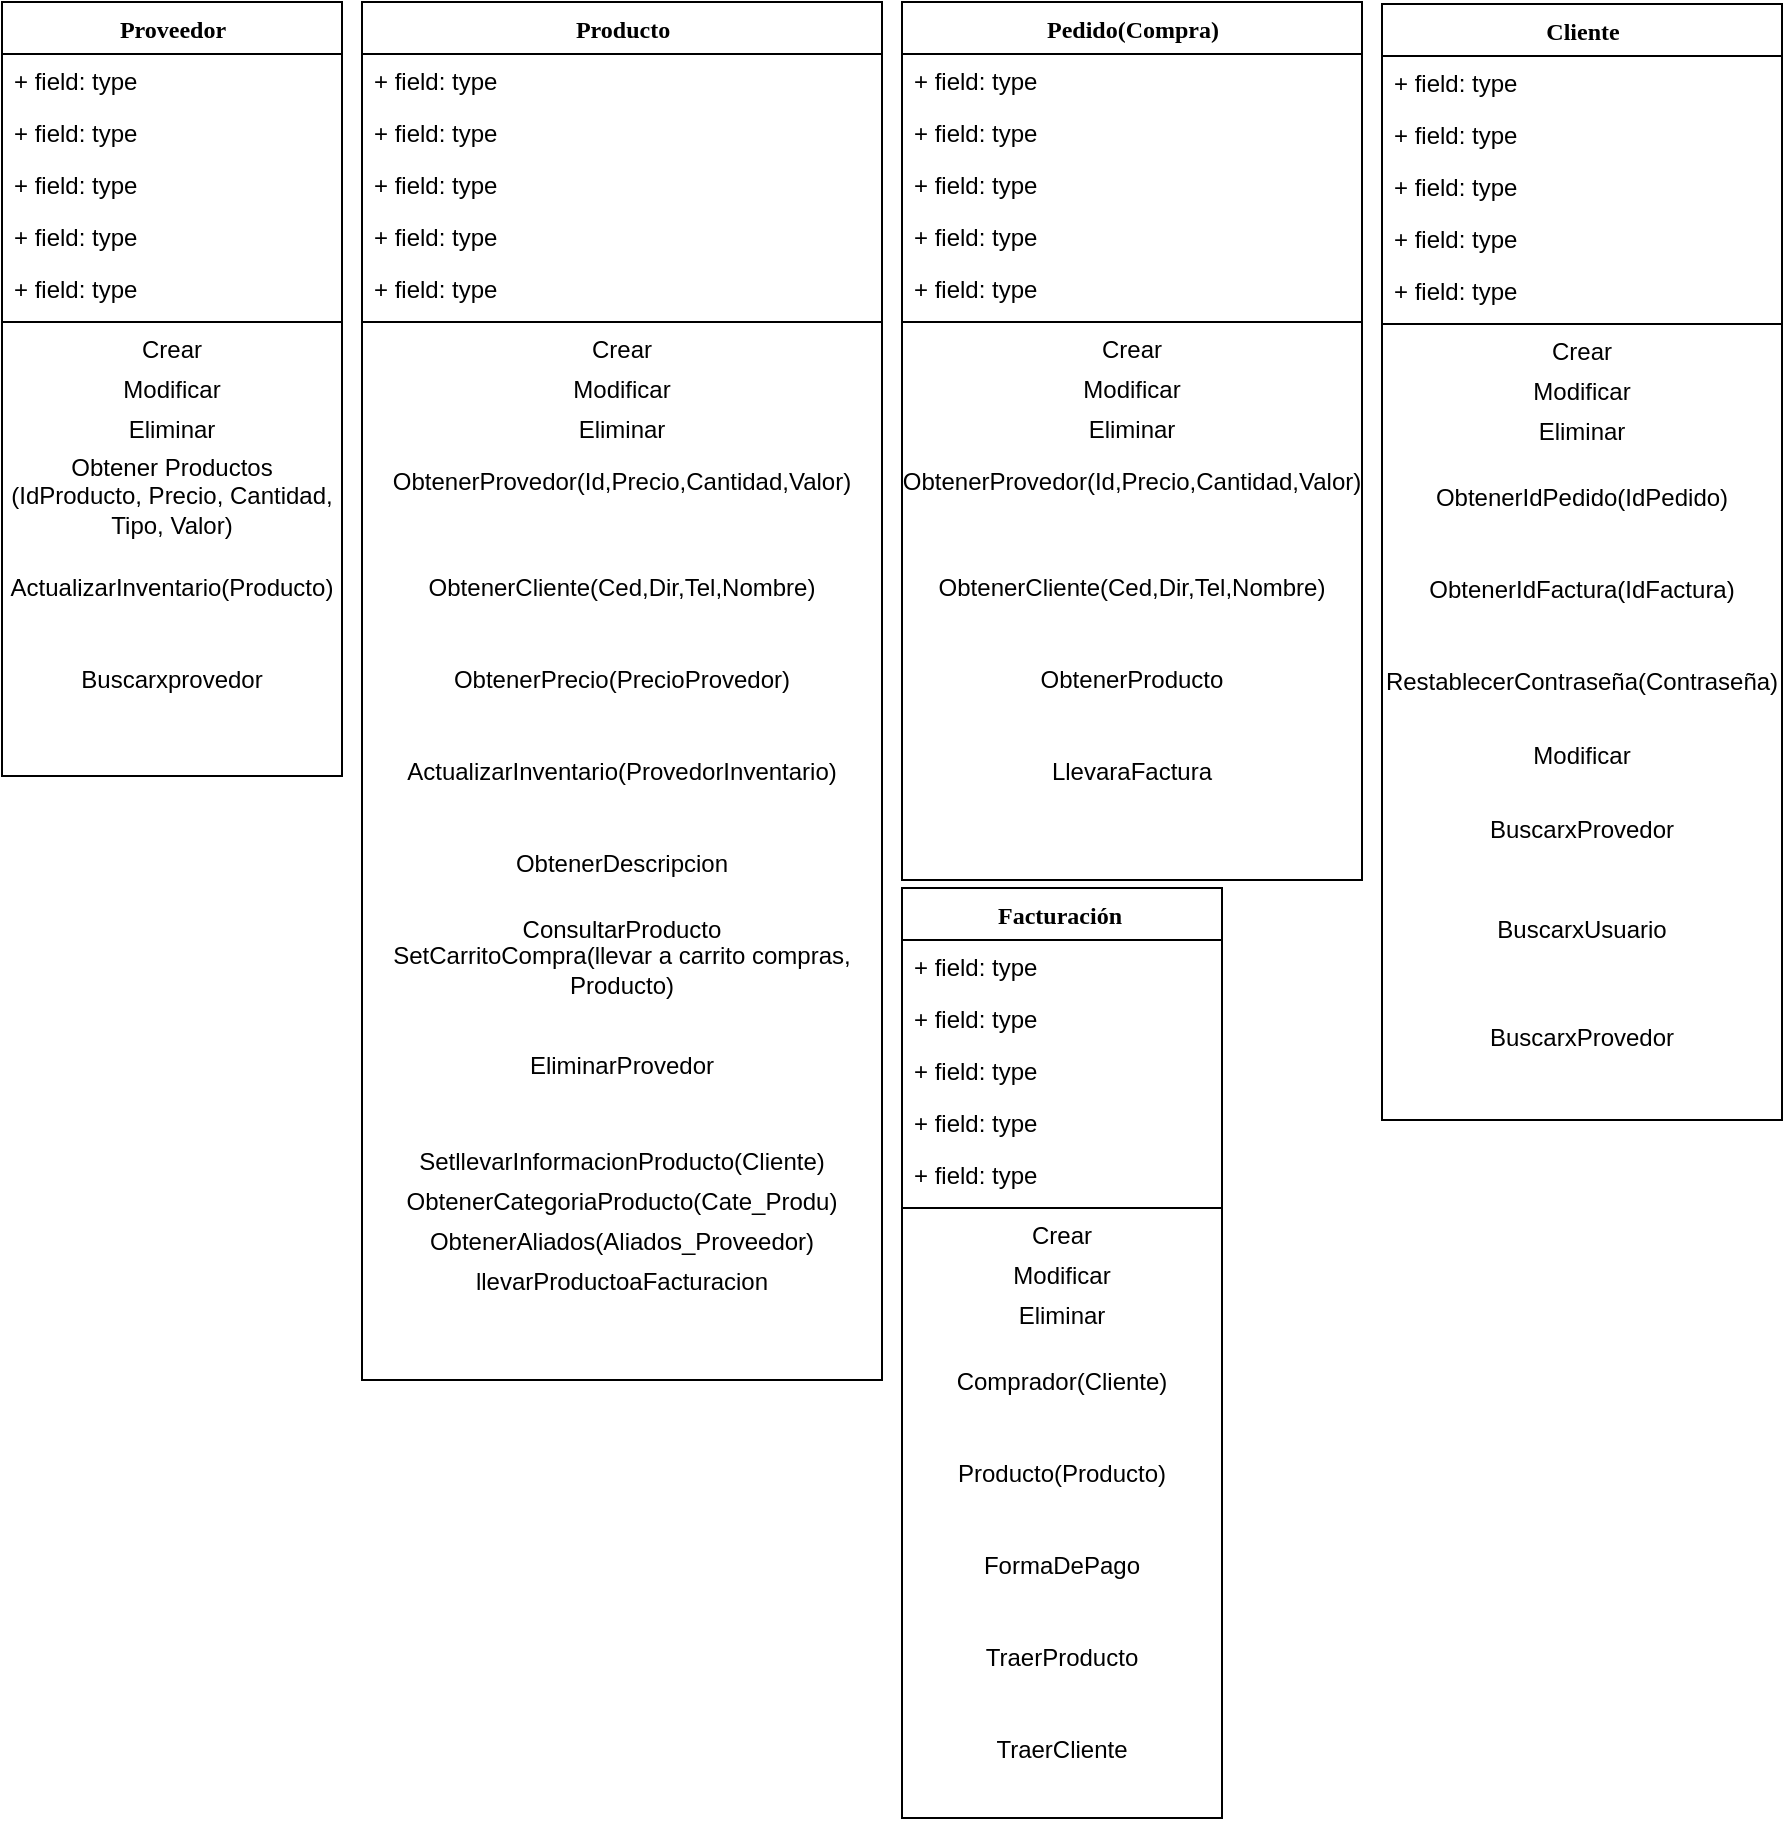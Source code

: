 <mxfile version="10.6.0" type="github"><diagram name="Page-1" id="9f46799a-70d6-7492-0946-bef42562c5a5"><mxGraphModel dx="1264" dy="687" grid="1" gridSize="10" guides="1" tooltips="1" connect="1" arrows="1" fold="1" page="1" pageScale="1" pageWidth="1100" pageHeight="850" background="#ffffff" math="0" shadow="0"><root><mxCell id="0"/><mxCell id="1" parent="0"/><mxCell id="78961159f06e98e8-30" value="Proveedor" style="swimlane;html=1;fontStyle=1;align=center;verticalAlign=top;childLayout=stackLayout;horizontal=1;startSize=26;horizontalStack=0;resizeParent=1;resizeLast=0;collapsible=1;marginBottom=0;swimlaneFillColor=#ffffff;rounded=0;shadow=0;comic=0;labelBackgroundColor=none;strokeColor=#000000;strokeWidth=1;fillColor=none;fontFamily=Verdana;fontSize=12;fontColor=#000000;" parent="1" vertex="1"><mxGeometry x="190" y="81" width="170" height="387" as="geometry"/></mxCell><mxCell id="78961159f06e98e8-31" value="+ field: type" style="text;html=1;strokeColor=none;fillColor=none;align=left;verticalAlign=top;spacingLeft=4;spacingRight=4;whiteSpace=wrap;overflow=hidden;rotatable=0;points=[[0,0.5],[1,0.5]];portConstraint=eastwest;" parent="78961159f06e98e8-30" vertex="1"><mxGeometry y="26" width="170" height="26" as="geometry"/></mxCell><mxCell id="78961159f06e98e8-32" value="+ field: type" style="text;html=1;strokeColor=none;fillColor=none;align=left;verticalAlign=top;spacingLeft=4;spacingRight=4;whiteSpace=wrap;overflow=hidden;rotatable=0;points=[[0,0.5],[1,0.5]];portConstraint=eastwest;" parent="78961159f06e98e8-30" vertex="1"><mxGeometry y="52" width="170" height="26" as="geometry"/></mxCell><mxCell id="78961159f06e98e8-33" value="+ field: type" style="text;html=1;strokeColor=none;fillColor=none;align=left;verticalAlign=top;spacingLeft=4;spacingRight=4;whiteSpace=wrap;overflow=hidden;rotatable=0;points=[[0,0.5],[1,0.5]];portConstraint=eastwest;" parent="78961159f06e98e8-30" vertex="1"><mxGeometry y="78" width="170" height="26" as="geometry"/></mxCell><mxCell id="78961159f06e98e8-34" value="+ field: type" style="text;html=1;strokeColor=none;fillColor=none;align=left;verticalAlign=top;spacingLeft=4;spacingRight=4;whiteSpace=wrap;overflow=hidden;rotatable=0;points=[[0,0.5],[1,0.5]];portConstraint=eastwest;" parent="78961159f06e98e8-30" vertex="1"><mxGeometry y="104" width="170" height="26" as="geometry"/></mxCell><mxCell id="78961159f06e98e8-36" value="+ field: type" style="text;html=1;strokeColor=none;fillColor=none;align=left;verticalAlign=top;spacingLeft=4;spacingRight=4;whiteSpace=wrap;overflow=hidden;rotatable=0;points=[[0,0.5],[1,0.5]];portConstraint=eastwest;" parent="78961159f06e98e8-30" vertex="1"><mxGeometry y="130" width="170" height="26" as="geometry"/></mxCell><mxCell id="78961159f06e98e8-38" value="" style="line;html=1;strokeWidth=1;fillColor=none;align=left;verticalAlign=middle;spacingTop=-1;spacingLeft=3;spacingRight=3;rotatable=0;labelPosition=right;points=[];portConstraint=eastwest;" parent="78961159f06e98e8-30" vertex="1"><mxGeometry y="156" width="170" height="8" as="geometry"/></mxCell><mxCell id="1F3ZZn_DFrRLebrLhPAO-1" value="Crear" style="text;html=1;strokeColor=none;fillColor=none;align=center;verticalAlign=middle;whiteSpace=wrap;rounded=0;" parent="78961159f06e98e8-30" vertex="1"><mxGeometry y="164" width="170" height="20" as="geometry"/></mxCell><mxCell id="1F3ZZn_DFrRLebrLhPAO-2" value="Modificar" style="text;html=1;strokeColor=none;fillColor=none;align=center;verticalAlign=middle;whiteSpace=wrap;rounded=0;" parent="78961159f06e98e8-30" vertex="1"><mxGeometry y="184" width="170" height="20" as="geometry"/></mxCell><mxCell id="1F3ZZn_DFrRLebrLhPAO-10" value="Eliminar" style="text;html=1;strokeColor=none;fillColor=none;align=center;verticalAlign=middle;whiteSpace=wrap;rounded=0;" parent="78961159f06e98e8-30" vertex="1"><mxGeometry y="204" width="170" height="20" as="geometry"/></mxCell><mxCell id="1F3ZZn_DFrRLebrLhPAO-4" value="Obtener Productos (IdProducto, Precio, Cantidad, Tipo, Valor)" style="text;html=1;strokeColor=none;fillColor=none;align=center;verticalAlign=middle;whiteSpace=wrap;rounded=0;" parent="78961159f06e98e8-30" vertex="1"><mxGeometry y="224" width="170" height="46" as="geometry"/></mxCell><mxCell id="pWadRWAF-90wM3f6mrkz-18" value="ActualizarInventario(Producto)" style="text;html=1;strokeColor=none;fillColor=none;align=center;verticalAlign=middle;whiteSpace=wrap;rounded=0;" vertex="1" parent="78961159f06e98e8-30"><mxGeometry y="270" width="170" height="46" as="geometry"/></mxCell><mxCell id="1F3ZZn_DFrRLebrLhPAO-13" value="Pedido(Compra)" style="swimlane;html=1;fontStyle=1;align=center;verticalAlign=top;childLayout=stackLayout;horizontal=1;startSize=26;horizontalStack=0;resizeParent=1;resizeLast=0;collapsible=1;marginBottom=0;swimlaneFillColor=#ffffff;rounded=0;shadow=0;comic=0;labelBackgroundColor=none;strokeColor=#000000;strokeWidth=1;fillColor=none;fontFamily=Verdana;fontSize=12;fontColor=#000000;" parent="1" vertex="1"><mxGeometry x="640" y="81" width="230" height="439" as="geometry"/></mxCell><mxCell id="1F3ZZn_DFrRLebrLhPAO-14" value="+ field: type" style="text;html=1;strokeColor=none;fillColor=none;align=left;verticalAlign=top;spacingLeft=4;spacingRight=4;whiteSpace=wrap;overflow=hidden;rotatable=0;points=[[0,0.5],[1,0.5]];portConstraint=eastwest;" parent="1F3ZZn_DFrRLebrLhPAO-13" vertex="1"><mxGeometry y="26" width="230" height="26" as="geometry"/></mxCell><mxCell id="1F3ZZn_DFrRLebrLhPAO-15" value="+ field: type" style="text;html=1;strokeColor=none;fillColor=none;align=left;verticalAlign=top;spacingLeft=4;spacingRight=4;whiteSpace=wrap;overflow=hidden;rotatable=0;points=[[0,0.5],[1,0.5]];portConstraint=eastwest;" parent="1F3ZZn_DFrRLebrLhPAO-13" vertex="1"><mxGeometry y="52" width="230" height="26" as="geometry"/></mxCell><mxCell id="1F3ZZn_DFrRLebrLhPAO-16" value="+ field: type" style="text;html=1;strokeColor=none;fillColor=none;align=left;verticalAlign=top;spacingLeft=4;spacingRight=4;whiteSpace=wrap;overflow=hidden;rotatable=0;points=[[0,0.5],[1,0.5]];portConstraint=eastwest;" parent="1F3ZZn_DFrRLebrLhPAO-13" vertex="1"><mxGeometry y="78" width="230" height="26" as="geometry"/></mxCell><mxCell id="1F3ZZn_DFrRLebrLhPAO-17" value="+ field: type" style="text;html=1;strokeColor=none;fillColor=none;align=left;verticalAlign=top;spacingLeft=4;spacingRight=4;whiteSpace=wrap;overflow=hidden;rotatable=0;points=[[0,0.5],[1,0.5]];portConstraint=eastwest;" parent="1F3ZZn_DFrRLebrLhPAO-13" vertex="1"><mxGeometry y="104" width="230" height="26" as="geometry"/></mxCell><mxCell id="1F3ZZn_DFrRLebrLhPAO-18" value="+ field: type" style="text;html=1;strokeColor=none;fillColor=none;align=left;verticalAlign=top;spacingLeft=4;spacingRight=4;whiteSpace=wrap;overflow=hidden;rotatable=0;points=[[0,0.5],[1,0.5]];portConstraint=eastwest;" parent="1F3ZZn_DFrRLebrLhPAO-13" vertex="1"><mxGeometry y="130" width="230" height="26" as="geometry"/></mxCell><mxCell id="1F3ZZn_DFrRLebrLhPAO-19" value="" style="line;html=1;strokeWidth=1;fillColor=none;align=left;verticalAlign=middle;spacingTop=-1;spacingLeft=3;spacingRight=3;rotatable=0;labelPosition=right;points=[];portConstraint=eastwest;" parent="1F3ZZn_DFrRLebrLhPAO-13" vertex="1"><mxGeometry y="156" width="230" height="8" as="geometry"/></mxCell><mxCell id="1F3ZZn_DFrRLebrLhPAO-20" value="Crear" style="text;html=1;strokeColor=none;fillColor=none;align=center;verticalAlign=middle;whiteSpace=wrap;rounded=0;" parent="1F3ZZn_DFrRLebrLhPAO-13" vertex="1"><mxGeometry y="164" width="230" height="20" as="geometry"/></mxCell><mxCell id="1F3ZZn_DFrRLebrLhPAO-21" value="Modificar" style="text;html=1;strokeColor=none;fillColor=none;align=center;verticalAlign=middle;whiteSpace=wrap;rounded=0;" parent="1F3ZZn_DFrRLebrLhPAO-13" vertex="1"><mxGeometry y="184" width="230" height="20" as="geometry"/></mxCell><mxCell id="1F3ZZn_DFrRLebrLhPAO-22" value="Eliminar" style="text;html=1;strokeColor=none;fillColor=none;align=center;verticalAlign=middle;whiteSpace=wrap;rounded=0;" parent="1F3ZZn_DFrRLebrLhPAO-13" vertex="1"><mxGeometry y="204" width="230" height="20" as="geometry"/></mxCell><mxCell id="1F3ZZn_DFrRLebrLhPAO-23" value="ObtenerProvedor(Id,Precio,Cantidad,Valor)&lt;br&gt;&lt;br&gt;" style="text;html=1;strokeColor=none;fillColor=none;align=center;verticalAlign=middle;whiteSpace=wrap;rounded=0;" parent="1F3ZZn_DFrRLebrLhPAO-13" vertex="1"><mxGeometry y="224" width="230" height="46" as="geometry"/></mxCell><mxCell id="1F3ZZn_DFrRLebrLhPAO-25" value="ObtenerCliente(Ced,Dir,Tel,Nombre)&lt;br&gt;" style="text;html=1;strokeColor=none;fillColor=none;align=center;verticalAlign=middle;whiteSpace=wrap;rounded=0;" parent="1F3ZZn_DFrRLebrLhPAO-13" vertex="1"><mxGeometry y="270" width="230" height="46" as="geometry"/></mxCell><mxCell id="1F3ZZn_DFrRLebrLhPAO-39" value="ObtenerProducto&lt;br&gt;" style="text;html=1;strokeColor=none;fillColor=none;align=center;verticalAlign=middle;whiteSpace=wrap;rounded=0;" parent="1F3ZZn_DFrRLebrLhPAO-13" vertex="1"><mxGeometry y="316" width="230" height="46" as="geometry"/></mxCell><mxCell id="1F3ZZn_DFrRLebrLhPAO-27" value="Producto" style="swimlane;html=1;fontStyle=1;align=center;verticalAlign=top;childLayout=stackLayout;horizontal=1;startSize=26;horizontalStack=0;resizeParent=1;resizeLast=0;collapsible=1;marginBottom=0;swimlaneFillColor=#ffffff;rounded=0;shadow=0;comic=0;labelBackgroundColor=none;strokeColor=#000000;strokeWidth=1;fillColor=none;fontFamily=Verdana;fontSize=12;fontColor=#000000;" parent="1" vertex="1"><mxGeometry x="370" y="81" width="260" height="689" as="geometry"/></mxCell><mxCell id="1F3ZZn_DFrRLebrLhPAO-28" value="+ field: type" style="text;html=1;strokeColor=none;fillColor=none;align=left;verticalAlign=top;spacingLeft=4;spacingRight=4;whiteSpace=wrap;overflow=hidden;rotatable=0;points=[[0,0.5],[1,0.5]];portConstraint=eastwest;" parent="1F3ZZn_DFrRLebrLhPAO-27" vertex="1"><mxGeometry y="26" width="260" height="26" as="geometry"/></mxCell><mxCell id="1F3ZZn_DFrRLebrLhPAO-29" value="+ field: type" style="text;html=1;strokeColor=none;fillColor=none;align=left;verticalAlign=top;spacingLeft=4;spacingRight=4;whiteSpace=wrap;overflow=hidden;rotatable=0;points=[[0,0.5],[1,0.5]];portConstraint=eastwest;" parent="1F3ZZn_DFrRLebrLhPAO-27" vertex="1"><mxGeometry y="52" width="260" height="26" as="geometry"/></mxCell><mxCell id="1F3ZZn_DFrRLebrLhPAO-30" value="+ field: type" style="text;html=1;strokeColor=none;fillColor=none;align=left;verticalAlign=top;spacingLeft=4;spacingRight=4;whiteSpace=wrap;overflow=hidden;rotatable=0;points=[[0,0.5],[1,0.5]];portConstraint=eastwest;" parent="1F3ZZn_DFrRLebrLhPAO-27" vertex="1"><mxGeometry y="78" width="260" height="26" as="geometry"/></mxCell><mxCell id="1F3ZZn_DFrRLebrLhPAO-31" value="+ field: type" style="text;html=1;strokeColor=none;fillColor=none;align=left;verticalAlign=top;spacingLeft=4;spacingRight=4;whiteSpace=wrap;overflow=hidden;rotatable=0;points=[[0,0.5],[1,0.5]];portConstraint=eastwest;" parent="1F3ZZn_DFrRLebrLhPAO-27" vertex="1"><mxGeometry y="104" width="260" height="26" as="geometry"/></mxCell><mxCell id="1F3ZZn_DFrRLebrLhPAO-32" value="+ field: type" style="text;html=1;strokeColor=none;fillColor=none;align=left;verticalAlign=top;spacingLeft=4;spacingRight=4;whiteSpace=wrap;overflow=hidden;rotatable=0;points=[[0,0.5],[1,0.5]];portConstraint=eastwest;" parent="1F3ZZn_DFrRLebrLhPAO-27" vertex="1"><mxGeometry y="130" width="260" height="26" as="geometry"/></mxCell><mxCell id="1F3ZZn_DFrRLebrLhPAO-33" value="" style="line;html=1;strokeWidth=1;fillColor=none;align=left;verticalAlign=middle;spacingTop=-1;spacingLeft=3;spacingRight=3;rotatable=0;labelPosition=right;points=[];portConstraint=eastwest;" parent="1F3ZZn_DFrRLebrLhPAO-27" vertex="1"><mxGeometry y="156" width="260" height="8" as="geometry"/></mxCell><mxCell id="1F3ZZn_DFrRLebrLhPAO-34" value="Crear" style="text;html=1;strokeColor=none;fillColor=none;align=center;verticalAlign=middle;whiteSpace=wrap;rounded=0;" parent="1F3ZZn_DFrRLebrLhPAO-27" vertex="1"><mxGeometry y="164" width="260" height="20" as="geometry"/></mxCell><mxCell id="1F3ZZn_DFrRLebrLhPAO-35" value="Modificar" style="text;html=1;strokeColor=none;fillColor=none;align=center;verticalAlign=middle;whiteSpace=wrap;rounded=0;" parent="1F3ZZn_DFrRLebrLhPAO-27" vertex="1"><mxGeometry y="184" width="260" height="20" as="geometry"/></mxCell><mxCell id="1F3ZZn_DFrRLebrLhPAO-36" value="Eliminar" style="text;html=1;strokeColor=none;fillColor=none;align=center;verticalAlign=middle;whiteSpace=wrap;rounded=0;" parent="1F3ZZn_DFrRLebrLhPAO-27" vertex="1"><mxGeometry y="204" width="260" height="20" as="geometry"/></mxCell><mxCell id="1F3ZZn_DFrRLebrLhPAO-37" value="ObtenerProvedor(Id,Precio,Cantidad,Valor)&lt;br&gt;&lt;br&gt;" style="text;html=1;strokeColor=none;fillColor=none;align=center;verticalAlign=middle;whiteSpace=wrap;rounded=0;" parent="1F3ZZn_DFrRLebrLhPAO-27" vertex="1"><mxGeometry y="224" width="260" height="46" as="geometry"/></mxCell><mxCell id="1F3ZZn_DFrRLebrLhPAO-38" value="ObtenerCliente(Ced,Dir,Tel,Nombre)&lt;br&gt;" style="text;html=1;strokeColor=none;fillColor=none;align=center;verticalAlign=middle;whiteSpace=wrap;rounded=0;" parent="1F3ZZn_DFrRLebrLhPAO-27" vertex="1"><mxGeometry y="270" width="260" height="46" as="geometry"/></mxCell><mxCell id="1F3ZZn_DFrRLebrLhPAO-40" value="ObtenerPrecio(PrecioProvedor)&lt;br&gt;" style="text;html=1;strokeColor=none;fillColor=none;align=center;verticalAlign=middle;whiteSpace=wrap;rounded=0;" parent="1F3ZZn_DFrRLebrLhPAO-27" vertex="1"><mxGeometry y="316" width="260" height="46" as="geometry"/></mxCell><mxCell id="1F3ZZn_DFrRLebrLhPAO-41" value="ActualizarInventario(ProvedorInventario)&lt;br&gt;" style="text;html=1;strokeColor=none;fillColor=none;align=center;verticalAlign=middle;whiteSpace=wrap;rounded=0;" parent="1F3ZZn_DFrRLebrLhPAO-27" vertex="1"><mxGeometry y="362" width="260" height="46" as="geometry"/></mxCell><mxCell id="1F3ZZn_DFrRLebrLhPAO-42" value="ObtenerDescripcion" style="text;html=1;strokeColor=none;fillColor=none;align=center;verticalAlign=middle;whiteSpace=wrap;rounded=0;" parent="1F3ZZn_DFrRLebrLhPAO-27" vertex="1"><mxGeometry y="408" width="260" height="46" as="geometry"/></mxCell><mxCell id="1F3ZZn_DFrRLebrLhPAO-43" value="ConsultarProducto" style="text;html=1;strokeColor=none;fillColor=none;align=center;verticalAlign=middle;whiteSpace=wrap;rounded=0;" parent="1F3ZZn_DFrRLebrLhPAO-27" vertex="1"><mxGeometry y="454" width="260" height="20" as="geometry"/></mxCell><mxCell id="1F3ZZn_DFrRLebrLhPAO-45" value="SetCarritoCompra(llevar a carrito compras, Producto)" style="text;html=1;strokeColor=none;fillColor=none;align=center;verticalAlign=middle;whiteSpace=wrap;rounded=0;" parent="1F3ZZn_DFrRLebrLhPAO-27" vertex="1"><mxGeometry y="474" width="260" height="20" as="geometry"/></mxCell><mxCell id="1F3ZZn_DFrRLebrLhPAO-47" value="EliminarProvedor" style="text;html=1;strokeColor=none;fillColor=none;align=center;verticalAlign=middle;whiteSpace=wrap;rounded=0;" parent="1F3ZZn_DFrRLebrLhPAO-27" vertex="1"><mxGeometry y="494" width="260" height="76" as="geometry"/></mxCell><mxCell id="1F3ZZn_DFrRLebrLhPAO-44" value="SetllevarInformacionProducto(Cliente)" style="text;html=1;strokeColor=none;fillColor=none;align=center;verticalAlign=middle;whiteSpace=wrap;rounded=0;" parent="1F3ZZn_DFrRLebrLhPAO-27" vertex="1"><mxGeometry y="570" width="260" height="20" as="geometry"/></mxCell><mxCell id="1F3ZZn_DFrRLebrLhPAO-48" value="ObtenerCategoriaProducto(Cate_Produ)" style="text;html=1;strokeColor=none;fillColor=none;align=center;verticalAlign=middle;whiteSpace=wrap;rounded=0;" parent="1F3ZZn_DFrRLebrLhPAO-27" vertex="1"><mxGeometry y="590" width="260" height="20" as="geometry"/></mxCell><mxCell id="1F3ZZn_DFrRLebrLhPAO-49" value="ObtenerAliados(Aliados_Proveedor)" style="text;html=1;strokeColor=none;fillColor=none;align=center;verticalAlign=middle;whiteSpace=wrap;rounded=0;" parent="1F3ZZn_DFrRLebrLhPAO-27" vertex="1"><mxGeometry y="610" width="260" height="20" as="geometry"/></mxCell><mxCell id="1F3ZZn_DFrRLebrLhPAO-66" value="llevarProductoaFacturacion" style="text;html=1;strokeColor=none;fillColor=none;align=center;verticalAlign=middle;whiteSpace=wrap;rounded=0;" parent="1F3ZZn_DFrRLebrLhPAO-27" vertex="1"><mxGeometry y="630" width="260" height="20" as="geometry"/></mxCell><mxCell id="1F3ZZn_DFrRLebrLhPAO-50" value="Facturación&amp;nbsp;" style="swimlane;html=1;fontStyle=1;align=center;verticalAlign=top;childLayout=stackLayout;horizontal=1;startSize=26;horizontalStack=0;resizeParent=1;resizeLast=0;collapsible=1;marginBottom=0;swimlaneFillColor=#ffffff;rounded=0;shadow=0;comic=0;labelBackgroundColor=none;strokeColor=#000000;strokeWidth=1;fillColor=none;fontFamily=Verdana;fontSize=12;fontColor=#000000;" parent="1" vertex="1"><mxGeometry x="640" y="524" width="160" height="465" as="geometry"/></mxCell><mxCell id="1F3ZZn_DFrRLebrLhPAO-51" value="+ field: type" style="text;html=1;strokeColor=none;fillColor=none;align=left;verticalAlign=top;spacingLeft=4;spacingRight=4;whiteSpace=wrap;overflow=hidden;rotatable=0;points=[[0,0.5],[1,0.5]];portConstraint=eastwest;" parent="1F3ZZn_DFrRLebrLhPAO-50" vertex="1"><mxGeometry y="26" width="160" height="26" as="geometry"/></mxCell><mxCell id="1F3ZZn_DFrRLebrLhPAO-52" value="+ field: type" style="text;html=1;strokeColor=none;fillColor=none;align=left;verticalAlign=top;spacingLeft=4;spacingRight=4;whiteSpace=wrap;overflow=hidden;rotatable=0;points=[[0,0.5],[1,0.5]];portConstraint=eastwest;" parent="1F3ZZn_DFrRLebrLhPAO-50" vertex="1"><mxGeometry y="52" width="160" height="26" as="geometry"/></mxCell><mxCell id="1F3ZZn_DFrRLebrLhPAO-53" value="+ field: type" style="text;html=1;strokeColor=none;fillColor=none;align=left;verticalAlign=top;spacingLeft=4;spacingRight=4;whiteSpace=wrap;overflow=hidden;rotatable=0;points=[[0,0.5],[1,0.5]];portConstraint=eastwest;" parent="1F3ZZn_DFrRLebrLhPAO-50" vertex="1"><mxGeometry y="78" width="160" height="26" as="geometry"/></mxCell><mxCell id="1F3ZZn_DFrRLebrLhPAO-54" value="+ field: type" style="text;html=1;strokeColor=none;fillColor=none;align=left;verticalAlign=top;spacingLeft=4;spacingRight=4;whiteSpace=wrap;overflow=hidden;rotatable=0;points=[[0,0.5],[1,0.5]];portConstraint=eastwest;" parent="1F3ZZn_DFrRLebrLhPAO-50" vertex="1"><mxGeometry y="104" width="160" height="26" as="geometry"/></mxCell><mxCell id="1F3ZZn_DFrRLebrLhPAO-55" value="+ field: type" style="text;html=1;strokeColor=none;fillColor=none;align=left;verticalAlign=top;spacingLeft=4;spacingRight=4;whiteSpace=wrap;overflow=hidden;rotatable=0;points=[[0,0.5],[1,0.5]];portConstraint=eastwest;" parent="1F3ZZn_DFrRLebrLhPAO-50" vertex="1"><mxGeometry y="130" width="160" height="26" as="geometry"/></mxCell><mxCell id="1F3ZZn_DFrRLebrLhPAO-56" value="" style="line;html=1;strokeWidth=1;fillColor=none;align=left;verticalAlign=middle;spacingTop=-1;spacingLeft=3;spacingRight=3;rotatable=0;labelPosition=right;points=[];portConstraint=eastwest;" parent="1F3ZZn_DFrRLebrLhPAO-50" vertex="1"><mxGeometry y="156" width="160" height="8" as="geometry"/></mxCell><mxCell id="1F3ZZn_DFrRLebrLhPAO-57" value="Crear" style="text;html=1;strokeColor=none;fillColor=none;align=center;verticalAlign=middle;whiteSpace=wrap;rounded=0;" parent="1F3ZZn_DFrRLebrLhPAO-50" vertex="1"><mxGeometry y="164" width="160" height="20" as="geometry"/></mxCell><mxCell id="1F3ZZn_DFrRLebrLhPAO-58" value="Modificar" style="text;html=1;strokeColor=none;fillColor=none;align=center;verticalAlign=middle;whiteSpace=wrap;rounded=0;" parent="1F3ZZn_DFrRLebrLhPAO-50" vertex="1"><mxGeometry y="184" width="160" height="20" as="geometry"/></mxCell><mxCell id="1F3ZZn_DFrRLebrLhPAO-59" value="Eliminar" style="text;html=1;strokeColor=none;fillColor=none;align=center;verticalAlign=middle;whiteSpace=wrap;rounded=0;" parent="1F3ZZn_DFrRLebrLhPAO-50" vertex="1"><mxGeometry y="204" width="160" height="20" as="geometry"/></mxCell><mxCell id="1F3ZZn_DFrRLebrLhPAO-60" value="Comprador(Cliente)" style="text;html=1;strokeColor=none;fillColor=none;align=center;verticalAlign=middle;whiteSpace=wrap;rounded=0;" parent="1F3ZZn_DFrRLebrLhPAO-50" vertex="1"><mxGeometry y="224" width="160" height="46" as="geometry"/></mxCell><mxCell id="1F3ZZn_DFrRLebrLhPAO-61" value="Producto(Producto)" style="text;html=1;strokeColor=none;fillColor=none;align=center;verticalAlign=middle;whiteSpace=wrap;rounded=0;" parent="1F3ZZn_DFrRLebrLhPAO-50" vertex="1"><mxGeometry y="270" width="160" height="46" as="geometry"/></mxCell><mxCell id="1F3ZZn_DFrRLebrLhPAO-63" value="FormaDePago" style="text;html=1;strokeColor=none;fillColor=none;align=center;verticalAlign=middle;whiteSpace=wrap;rounded=0;" parent="1F3ZZn_DFrRLebrLhPAO-50" vertex="1"><mxGeometry y="316" width="160" height="46" as="geometry"/></mxCell><mxCell id="1F3ZZn_DFrRLebrLhPAO-64" value="TraerProducto" style="text;html=1;strokeColor=none;fillColor=none;align=center;verticalAlign=middle;whiteSpace=wrap;rounded=0;" parent="1F3ZZn_DFrRLebrLhPAO-50" vertex="1"><mxGeometry y="362" width="160" height="46" as="geometry"/></mxCell><mxCell id="1F3ZZn_DFrRLebrLhPAO-65" value="TraerCliente" style="text;html=1;strokeColor=none;fillColor=none;align=center;verticalAlign=middle;whiteSpace=wrap;rounded=0;" parent="1F3ZZn_DFrRLebrLhPAO-50" vertex="1"><mxGeometry y="408" width="160" height="46" as="geometry"/></mxCell><mxCell id="pWadRWAF-90wM3f6mrkz-1" value="Cliente" style="swimlane;html=1;fontStyle=1;align=center;verticalAlign=top;childLayout=stackLayout;horizontal=1;startSize=26;horizontalStack=0;resizeParent=1;resizeLast=0;collapsible=1;marginBottom=0;swimlaneFillColor=#ffffff;rounded=0;shadow=0;comic=0;labelBackgroundColor=none;strokeColor=#000000;strokeWidth=1;fillColor=none;fontFamily=Verdana;fontSize=12;fontColor=#000000;" vertex="1" parent="1"><mxGeometry x="880" y="82" width="200" height="558" as="geometry"/></mxCell><mxCell id="pWadRWAF-90wM3f6mrkz-2" value="+ field: type" style="text;html=1;strokeColor=none;fillColor=none;align=left;verticalAlign=top;spacingLeft=4;spacingRight=4;whiteSpace=wrap;overflow=hidden;rotatable=0;points=[[0,0.5],[1,0.5]];portConstraint=eastwest;" vertex="1" parent="pWadRWAF-90wM3f6mrkz-1"><mxGeometry y="26" width="200" height="26" as="geometry"/></mxCell><mxCell id="pWadRWAF-90wM3f6mrkz-3" value="+ field: type" style="text;html=1;strokeColor=none;fillColor=none;align=left;verticalAlign=top;spacingLeft=4;spacingRight=4;whiteSpace=wrap;overflow=hidden;rotatable=0;points=[[0,0.5],[1,0.5]];portConstraint=eastwest;" vertex="1" parent="pWadRWAF-90wM3f6mrkz-1"><mxGeometry y="52" width="200" height="26" as="geometry"/></mxCell><mxCell id="pWadRWAF-90wM3f6mrkz-4" value="+ field: type" style="text;html=1;strokeColor=none;fillColor=none;align=left;verticalAlign=top;spacingLeft=4;spacingRight=4;whiteSpace=wrap;overflow=hidden;rotatable=0;points=[[0,0.5],[1,0.5]];portConstraint=eastwest;" vertex="1" parent="pWadRWAF-90wM3f6mrkz-1"><mxGeometry y="78" width="200" height="26" as="geometry"/></mxCell><mxCell id="pWadRWAF-90wM3f6mrkz-5" value="+ field: type" style="text;html=1;strokeColor=none;fillColor=none;align=left;verticalAlign=top;spacingLeft=4;spacingRight=4;whiteSpace=wrap;overflow=hidden;rotatable=0;points=[[0,0.5],[1,0.5]];portConstraint=eastwest;" vertex="1" parent="pWadRWAF-90wM3f6mrkz-1"><mxGeometry y="104" width="200" height="26" as="geometry"/></mxCell><mxCell id="pWadRWAF-90wM3f6mrkz-6" value="+ field: type" style="text;html=1;strokeColor=none;fillColor=none;align=left;verticalAlign=top;spacingLeft=4;spacingRight=4;whiteSpace=wrap;overflow=hidden;rotatable=0;points=[[0,0.5],[1,0.5]];portConstraint=eastwest;" vertex="1" parent="pWadRWAF-90wM3f6mrkz-1"><mxGeometry y="130" width="200" height="26" as="geometry"/></mxCell><mxCell id="pWadRWAF-90wM3f6mrkz-7" value="" style="line;html=1;strokeWidth=1;fillColor=none;align=left;verticalAlign=middle;spacingTop=-1;spacingLeft=3;spacingRight=3;rotatable=0;labelPosition=right;points=[];portConstraint=eastwest;" vertex="1" parent="pWadRWAF-90wM3f6mrkz-1"><mxGeometry y="156" width="200" height="8" as="geometry"/></mxCell><mxCell id="pWadRWAF-90wM3f6mrkz-8" value="Crear" style="text;html=1;strokeColor=none;fillColor=none;align=center;verticalAlign=middle;whiteSpace=wrap;rounded=0;" vertex="1" parent="pWadRWAF-90wM3f6mrkz-1"><mxGeometry y="164" width="200" height="20" as="geometry"/></mxCell><mxCell id="pWadRWAF-90wM3f6mrkz-9" value="Modificar" style="text;html=1;strokeColor=none;fillColor=none;align=center;verticalAlign=middle;whiteSpace=wrap;rounded=0;" vertex="1" parent="pWadRWAF-90wM3f6mrkz-1"><mxGeometry y="184" width="200" height="20" as="geometry"/></mxCell><mxCell id="pWadRWAF-90wM3f6mrkz-10" value="Eliminar" style="text;html=1;strokeColor=none;fillColor=none;align=center;verticalAlign=middle;whiteSpace=wrap;rounded=0;" vertex="1" parent="pWadRWAF-90wM3f6mrkz-1"><mxGeometry y="204" width="200" height="20" as="geometry"/></mxCell><mxCell id="pWadRWAF-90wM3f6mrkz-11" value="ObtenerIdPedido(IdPedido)" style="text;html=1;strokeColor=none;fillColor=none;align=center;verticalAlign=middle;whiteSpace=wrap;rounded=0;" vertex="1" parent="pWadRWAF-90wM3f6mrkz-1"><mxGeometry y="224" width="200" height="46" as="geometry"/></mxCell><mxCell id="pWadRWAF-90wM3f6mrkz-12" value="ObtenerIdFactura(IdFactura)" style="text;html=1;strokeColor=none;fillColor=none;align=center;verticalAlign=middle;whiteSpace=wrap;rounded=0;" vertex="1" parent="pWadRWAF-90wM3f6mrkz-1"><mxGeometry y="270" width="200" height="46" as="geometry"/></mxCell><mxCell id="pWadRWAF-90wM3f6mrkz-13" value="RestablecerContraseña(Contraseña)" style="text;html=1;strokeColor=none;fillColor=none;align=center;verticalAlign=middle;whiteSpace=wrap;rounded=0;" vertex="1" parent="pWadRWAF-90wM3f6mrkz-1"><mxGeometry y="316" width="200" height="46" as="geometry"/></mxCell><mxCell id="pWadRWAF-90wM3f6mrkz-15" value="Modificar" style="text;html=1;strokeColor=none;fillColor=none;align=center;verticalAlign=middle;whiteSpace=wrap;rounded=0;" vertex="1" parent="pWadRWAF-90wM3f6mrkz-1"><mxGeometry y="362" width="200" height="28" as="geometry"/></mxCell><mxCell id="pWadRWAF-90wM3f6mrkz-16" value="BuscarxProvedor" style="text;html=1;strokeColor=none;fillColor=none;align=center;verticalAlign=middle;whiteSpace=wrap;rounded=0;" vertex="1" parent="pWadRWAF-90wM3f6mrkz-1"><mxGeometry y="390" width="200" height="46" as="geometry"/></mxCell><mxCell id="pWadRWAF-90wM3f6mrkz-17" value="BuscarxUsuario" style="text;html=1;strokeColor=none;fillColor=none;align=center;verticalAlign=middle;whiteSpace=wrap;rounded=0;" vertex="1" parent="pWadRWAF-90wM3f6mrkz-1"><mxGeometry y="436" width="200" height="54" as="geometry"/></mxCell><mxCell id="pWadRWAF-90wM3f6mrkz-22" value="BuscarxProvedor" style="text;html=1;strokeColor=none;fillColor=none;align=center;verticalAlign=middle;whiteSpace=wrap;rounded=0;" vertex="1" parent="pWadRWAF-90wM3f6mrkz-1"><mxGeometry y="490" width="200" height="54" as="geometry"/></mxCell><mxCell id="pWadRWAF-90wM3f6mrkz-14" value="LlevaraFactura&lt;br&gt;" style="text;html=1;strokeColor=none;fillColor=none;align=center;verticalAlign=middle;whiteSpace=wrap;rounded=0;" vertex="1" parent="1"><mxGeometry x="640" y="443" width="230" height="46" as="geometry"/></mxCell><mxCell id="pWadRWAF-90wM3f6mrkz-19" value="Buscarxprovedor" style="text;html=1;strokeColor=none;fillColor=none;align=center;verticalAlign=middle;whiteSpace=wrap;rounded=0;" vertex="1" parent="1"><mxGeometry x="190" y="397" width="170" height="46" as="geometry"/></mxCell></root></mxGraphModel></diagram></mxfile>